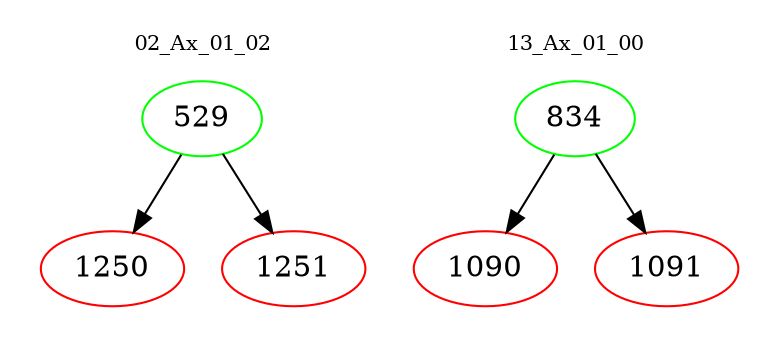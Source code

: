 digraph{
subgraph cluster_0 {
color = white
label = "02_Ax_01_02";
fontsize=10;
T0_529 [label="529", color="green"]
T0_529 -> T0_1250 [color="black"]
T0_1250 [label="1250", color="red"]
T0_529 -> T0_1251 [color="black"]
T0_1251 [label="1251", color="red"]
}
subgraph cluster_1 {
color = white
label = "13_Ax_01_00";
fontsize=10;
T1_834 [label="834", color="green"]
T1_834 -> T1_1090 [color="black"]
T1_1090 [label="1090", color="red"]
T1_834 -> T1_1091 [color="black"]
T1_1091 [label="1091", color="red"]
}
}
